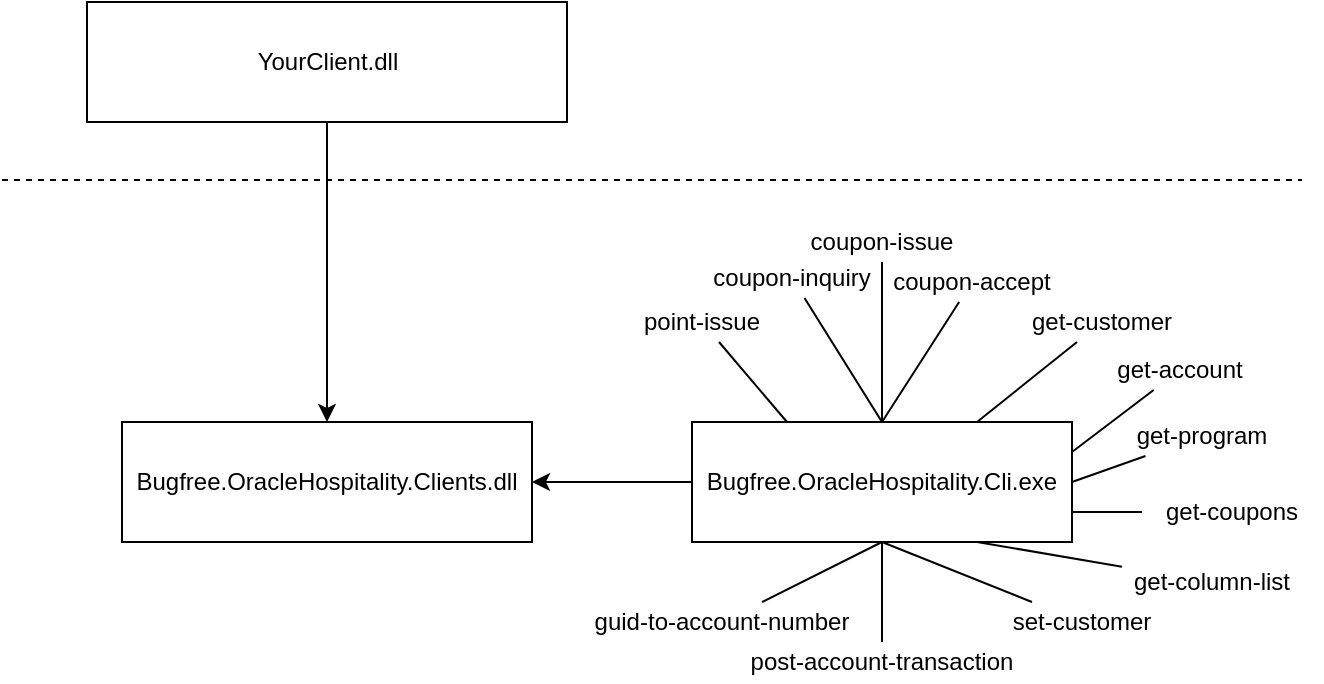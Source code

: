 <mxfile version="12.2.3" type="device" pages="1"><diagram id="GUxupkwCW6YIyfGb2nQK" name="Page-1"><mxGraphModel dx="1085" dy="1018" grid="1" gridSize="10" guides="1" tooltips="1" connect="1" arrows="1" fold="1" page="1" pageScale="1" pageWidth="827" pageHeight="1169" math="0" shadow="0"><root><mxCell id="0"/><mxCell id="1" parent="0"/><mxCell id="nQUk6zydOFlOresTSc0P-1" value="Bugfree.OracleHospitality.Clients.dll" style="rounded=0;whiteSpace=wrap;html=1;" parent="1" vertex="1"><mxGeometry x="100" y="250" width="205" height="60" as="geometry"/></mxCell><mxCell id="nQUk6zydOFlOresTSc0P-4" value="YourClient.dll" style="rounded=0;whiteSpace=wrap;html=1;" parent="1" vertex="1"><mxGeometry x="82.5" y="40" width="240" height="60" as="geometry"/></mxCell><mxCell id="nQUk6zydOFlOresTSc0P-7" value="Bugfree.OracleHospitality.Cli.exe" style="rounded=0;whiteSpace=wrap;html=1;" parent="1" vertex="1"><mxGeometry x="385" y="250" width="190" height="60" as="geometry"/></mxCell><mxCell id="nQUk6zydOFlOresTSc0P-8" value="" style="endArrow=none;html=1;exitX=0.25;exitY=0;exitDx=0;exitDy=0;" parent="1" source="nQUk6zydOFlOresTSc0P-7" target="nQUk6zydOFlOresTSc0P-9" edge="1"><mxGeometry width="50" height="50" relative="1" as="geometry"><mxPoint x="450" y="190" as="sourcePoint"/><mxPoint x="500" y="140" as="targetPoint"/></mxGeometry></mxCell><mxCell id="nQUk6zydOFlOresTSc0P-9" value="point-issue" style="text;html=1;strokeColor=none;fillColor=none;align=center;verticalAlign=middle;whiteSpace=wrap;rounded=0;" parent="1" vertex="1"><mxGeometry x="355" y="190" width="70" height="20" as="geometry"/></mxCell><mxCell id="nQUk6zydOFlOresTSc0P-12" value="" style="endArrow=none;html=1;exitX=0.5;exitY=0;exitDx=0;exitDy=0;" parent="1" source="nQUk6zydOFlOresTSc0P-7" target="nQUk6zydOFlOresTSc0P-13" edge="1"><mxGeometry width="50" height="50" relative="1" as="geometry"><mxPoint x="570" y="170" as="sourcePoint"/><mxPoint x="635" y="60" as="targetPoint"/></mxGeometry></mxCell><mxCell id="nQUk6zydOFlOresTSc0P-13" value="coupon-inquiry" style="text;html=1;strokeColor=none;fillColor=none;align=center;verticalAlign=middle;whiteSpace=wrap;rounded=0;" parent="1" vertex="1"><mxGeometry x="385" y="168" width="100" height="20" as="geometry"/></mxCell><mxCell id="nQUk6zydOFlOresTSc0P-16" value="" style="endArrow=none;html=1;exitX=0.5;exitY=0;exitDx=0;exitDy=0;" parent="1" source="nQUk6zydOFlOresTSc0P-7" target="nQUk6zydOFlOresTSc0P-17" edge="1"><mxGeometry width="50" height="50" relative="1" as="geometry"><mxPoint x="690" y="290" as="sourcePoint"/><mxPoint x="755" y="180" as="targetPoint"/></mxGeometry></mxCell><mxCell id="nQUk6zydOFlOresTSc0P-17" value="coupon-issue" style="text;html=1;strokeColor=none;fillColor=none;align=center;verticalAlign=middle;whiteSpace=wrap;rounded=0;" parent="1" vertex="1"><mxGeometry x="440" y="150" width="80" height="20" as="geometry"/></mxCell><mxCell id="nQUk6zydOFlOresTSc0P-18" value="" style="endArrow=none;html=1;exitX=0.5;exitY=0;exitDx=0;exitDy=0;" parent="1" source="nQUk6zydOFlOresTSc0P-7" target="nQUk6zydOFlOresTSc0P-19" edge="1"><mxGeometry width="50" height="50" relative="1" as="geometry"><mxPoint x="700" y="390" as="sourcePoint"/><mxPoint x="765" y="280" as="targetPoint"/></mxGeometry></mxCell><mxCell id="nQUk6zydOFlOresTSc0P-19" value="coupon-accept" style="text;html=1;strokeColor=none;fillColor=none;align=center;verticalAlign=middle;whiteSpace=wrap;rounded=0;" parent="1" vertex="1"><mxGeometry x="480" y="170" width="90" height="20" as="geometry"/></mxCell><mxCell id="nQUk6zydOFlOresTSc0P-20" value="" style="endArrow=none;html=1;exitX=0.75;exitY=0;exitDx=0;exitDy=0;" parent="1" source="nQUk6zydOFlOresTSc0P-7" target="nQUk6zydOFlOresTSc0P-21" edge="1"><mxGeometry width="50" height="50" relative="1" as="geometry"><mxPoint x="700" y="490" as="sourcePoint"/><mxPoint x="765" y="380" as="targetPoint"/></mxGeometry></mxCell><mxCell id="nQUk6zydOFlOresTSc0P-21" value="get-customer" style="text;html=1;strokeColor=none;fillColor=none;align=center;verticalAlign=middle;whiteSpace=wrap;rounded=0;" parent="1" vertex="1"><mxGeometry x="550" y="190" width="80" height="20" as="geometry"/></mxCell><mxCell id="nQUk6zydOFlOresTSc0P-22" value="" style="endArrow=none;html=1;exitX=1;exitY=0.25;exitDx=0;exitDy=0;" parent="1" source="nQUk6zydOFlOresTSc0P-7" target="nQUk6zydOFlOresTSc0P-23" edge="1"><mxGeometry width="50" height="50" relative="1" as="geometry"><mxPoint x="600" y="510" as="sourcePoint"/><mxPoint x="665" y="400" as="targetPoint"/></mxGeometry></mxCell><mxCell id="nQUk6zydOFlOresTSc0P-23" value="get-account" style="text;html=1;strokeColor=none;fillColor=none;align=center;verticalAlign=middle;whiteSpace=wrap;rounded=0;" parent="1" vertex="1"><mxGeometry x="589" y="214" width="80" height="20" as="geometry"/></mxCell><mxCell id="nQUk6zydOFlOresTSc0P-24" value="" style="endArrow=none;html=1;exitX=1;exitY=0.5;exitDx=0;exitDy=0;" parent="1" source="nQUk6zydOFlOresTSc0P-7" target="nQUk6zydOFlOresTSc0P-25" edge="1"><mxGeometry width="50" height="50" relative="1" as="geometry"><mxPoint x="485" y="520" as="sourcePoint"/><mxPoint x="550" y="410" as="targetPoint"/></mxGeometry></mxCell><mxCell id="nQUk6zydOFlOresTSc0P-25" value="get-program" style="text;html=1;strokeColor=none;fillColor=none;align=center;verticalAlign=middle;whiteSpace=wrap;rounded=0;" parent="1" vertex="1"><mxGeometry x="600" y="247" width="80" height="20" as="geometry"/></mxCell><mxCell id="nQUk6zydOFlOresTSc0P-26" value="" style="endArrow=none;html=1;exitX=1;exitY=0.75;exitDx=0;exitDy=0;" parent="1" source="nQUk6zydOFlOresTSc0P-7" target="nQUk6zydOFlOresTSc0P-27" edge="1"><mxGeometry width="50" height="50" relative="1" as="geometry"><mxPoint x="380" y="530" as="sourcePoint"/><mxPoint x="445" y="420" as="targetPoint"/></mxGeometry></mxCell><mxCell id="nQUk6zydOFlOresTSc0P-27" value="get-coupons" style="text;html=1;strokeColor=none;fillColor=none;align=center;verticalAlign=middle;whiteSpace=wrap;rounded=0;" parent="1" vertex="1"><mxGeometry x="610" y="285" width="90" height="20" as="geometry"/></mxCell><mxCell id="nQUk6zydOFlOresTSc0P-28" value="" style="endArrow=none;html=1;exitX=0.75;exitY=1;exitDx=0;exitDy=0;" parent="1" source="nQUk6zydOFlOresTSc0P-7" target="nQUk6zydOFlOresTSc0P-29" edge="1"><mxGeometry width="50" height="50" relative="1" as="geometry"><mxPoint x="275" y="530" as="sourcePoint"/><mxPoint x="340" y="420" as="targetPoint"/></mxGeometry></mxCell><mxCell id="nQUk6zydOFlOresTSc0P-29" value="get-column-list" style="text;html=1;strokeColor=none;fillColor=none;align=center;verticalAlign=middle;whiteSpace=wrap;rounded=0;" parent="1" vertex="1"><mxGeometry x="600" y="320" width="90" height="20" as="geometry"/></mxCell><mxCell id="nQUk6zydOFlOresTSc0P-30" value="" style="endArrow=none;html=1;exitX=0.5;exitY=1;exitDx=0;exitDy=0;" parent="1" source="nQUk6zydOFlOresTSc0P-7" target="nQUk6zydOFlOresTSc0P-31" edge="1"><mxGeometry width="50" height="50" relative="1" as="geometry"><mxPoint x="170" y="540" as="sourcePoint"/><mxPoint x="235" y="430" as="targetPoint"/></mxGeometry></mxCell><mxCell id="nQUk6zydOFlOresTSc0P-31" value="set-customer" style="text;html=1;strokeColor=none;fillColor=none;align=center;verticalAlign=middle;whiteSpace=wrap;rounded=0;" parent="1" vertex="1"><mxGeometry x="540" y="340" width="80" height="20" as="geometry"/></mxCell><mxCell id="nQUk6zydOFlOresTSc0P-32" value="" style="endArrow=none;html=1;exitX=0.5;exitY=1;exitDx=0;exitDy=0;" parent="1" source="nQUk6zydOFlOresTSc0P-7" target="nQUk6zydOFlOresTSc0P-33" edge="1"><mxGeometry width="50" height="50" relative="1" as="geometry"><mxPoint x="70" y="510" as="sourcePoint"/><mxPoint x="135" y="400" as="targetPoint"/></mxGeometry></mxCell><mxCell id="nQUk6zydOFlOresTSc0P-33" value="post-account-transaction" style="text;html=1;strokeColor=none;fillColor=none;align=center;verticalAlign=middle;whiteSpace=wrap;rounded=0;" parent="1" vertex="1"><mxGeometry x="405" y="360" width="150" height="20" as="geometry"/></mxCell><mxCell id="nQUk6zydOFlOresTSc0P-36" value="" style="endArrow=none;html=1;exitX=0.5;exitY=1;exitDx=0;exitDy=0;" parent="1" source="nQUk6zydOFlOresTSc0P-7" target="nQUk6zydOFlOresTSc0P-37" edge="1"><mxGeometry width="50" height="50" relative="1" as="geometry"><mxPoint x="20" y="430" as="sourcePoint"/><mxPoint x="85" y="320" as="targetPoint"/></mxGeometry></mxCell><mxCell id="nQUk6zydOFlOresTSc0P-37" value="guid-to-account-number" style="text;html=1;strokeColor=none;fillColor=none;align=center;verticalAlign=middle;whiteSpace=wrap;rounded=0;" parent="1" vertex="1"><mxGeometry x="330" y="340" width="140" height="20" as="geometry"/></mxCell><mxCell id="nQUk6zydOFlOresTSc0P-45" value="" style="endArrow=none;dashed=1;html=1;" parent="1" edge="1"><mxGeometry width="50" height="50" relative="1" as="geometry"><mxPoint x="40" y="129" as="sourcePoint"/><mxPoint x="690" y="129" as="targetPoint"/></mxGeometry></mxCell><mxCell id="nQUk6zydOFlOresTSc0P-48" value="" style="endArrow=classic;html=1;exitX=0.5;exitY=1;exitDx=0;exitDy=0;entryX=0.5;entryY=0;entryDx=0;entryDy=0;" parent="1" source="nQUk6zydOFlOresTSc0P-4" target="nQUk6zydOFlOresTSc0P-1" edge="1"><mxGeometry width="50" height="50" relative="1" as="geometry"><mxPoint x="220" y="-91" as="sourcePoint"/><mxPoint x="220" y="47" as="targetPoint"/></mxGeometry></mxCell><mxCell id="nQUk6zydOFlOresTSc0P-50" value="" style="endArrow=classic;html=1;exitX=0;exitY=0.5;exitDx=0;exitDy=0;entryX=1;entryY=0.5;entryDx=0;entryDy=0;" parent="1" source="nQUk6zydOFlOresTSc0P-7" target="nQUk6zydOFlOresTSc0P-1" edge="1"><mxGeometry width="50" height="50" relative="1" as="geometry"><mxPoint x="400" y="77" as="sourcePoint"/><mxPoint x="340" y="77" as="targetPoint"/></mxGeometry></mxCell></root></mxGraphModel></diagram></mxfile>